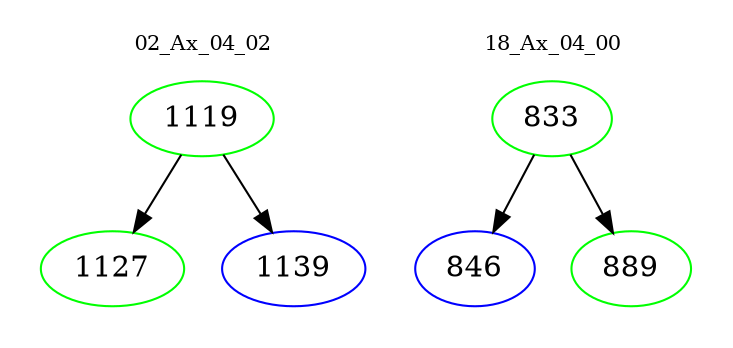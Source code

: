 digraph{
subgraph cluster_0 {
color = white
label = "02_Ax_04_02";
fontsize=10;
T0_1119 [label="1119", color="green"]
T0_1119 -> T0_1127 [color="black"]
T0_1127 [label="1127", color="green"]
T0_1119 -> T0_1139 [color="black"]
T0_1139 [label="1139", color="blue"]
}
subgraph cluster_1 {
color = white
label = "18_Ax_04_00";
fontsize=10;
T1_833 [label="833", color="green"]
T1_833 -> T1_846 [color="black"]
T1_846 [label="846", color="blue"]
T1_833 -> T1_889 [color="black"]
T1_889 [label="889", color="green"]
}
}
